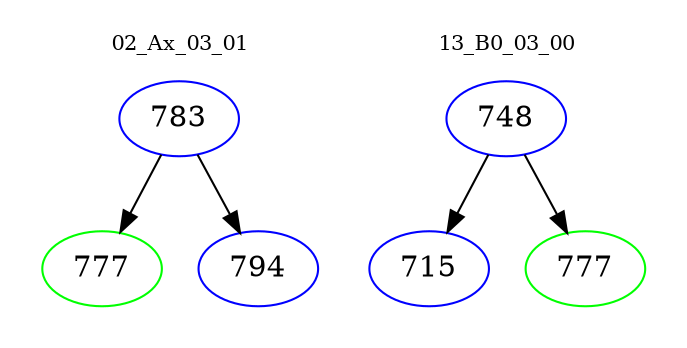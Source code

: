 digraph{
subgraph cluster_0 {
color = white
label = "02_Ax_03_01";
fontsize=10;
T0_783 [label="783", color="blue"]
T0_783 -> T0_777 [color="black"]
T0_777 [label="777", color="green"]
T0_783 -> T0_794 [color="black"]
T0_794 [label="794", color="blue"]
}
subgraph cluster_1 {
color = white
label = "13_B0_03_00";
fontsize=10;
T1_748 [label="748", color="blue"]
T1_748 -> T1_715 [color="black"]
T1_715 [label="715", color="blue"]
T1_748 -> T1_777 [color="black"]
T1_777 [label="777", color="green"]
}
}
